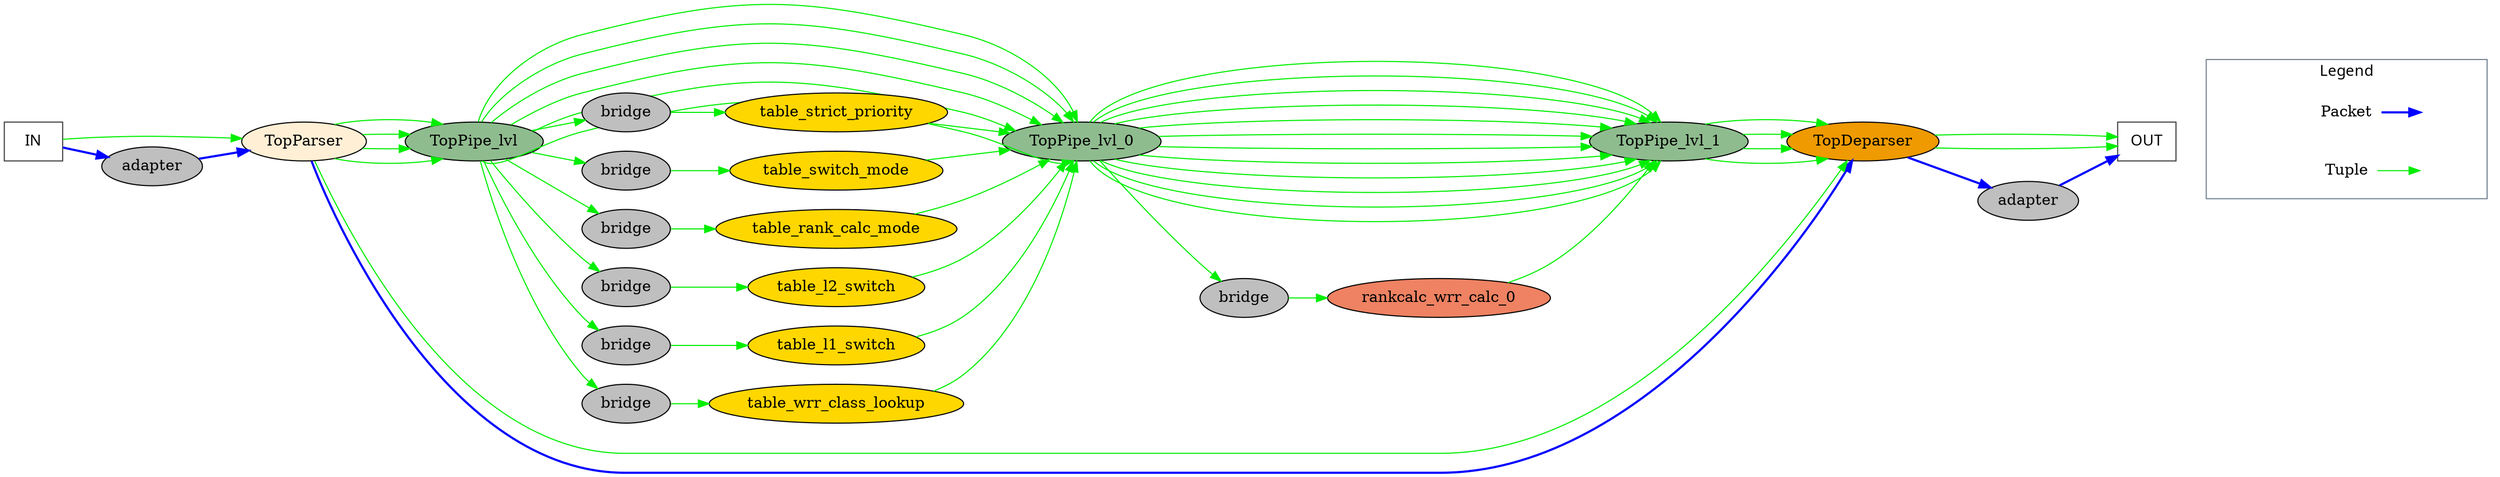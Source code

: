 digraph SimpleSumeSwitch {
rankdir = LR;
_IN_[label = "IN", shape=box, color = gray24,  fontname="times:italic"  ];
_OUT_[label = "OUT", shape=box, color = gray24,  fontname="times:italic"  ];
TopParser[style = filled, fillcolor = papayawhip ];
TopPipe_lvl[style = filled, fillcolor = darkseagreen ];
table_strict_priority[style = filled, fillcolor = gold ];
table_switch_mode[style = filled, fillcolor = gold ];
table_rank_calc_mode[style = filled, fillcolor = gold ];
table_l2_switch[style = filled, fillcolor = gold ];
table_l1_switch[style = filled, fillcolor = gold ];
table_wrr_class_lookup[style = filled, fillcolor = gold ];
TopPipe_lvl_0[style = filled, fillcolor = darkseagreen ];
rankcalc_wrr_calc_0[style = filled, fillcolor = salmon2 ];
TopPipe_lvl_1[style = filled, fillcolor = darkseagreen ];
TopDeparser[style = filled, fillcolor = orange2 ];
S_BRIDGER_for_table_strict_priority_tuple_in_request[label = "bridge", style = filled, fillcolor=gray75 ];
S_BRIDGER_for_table_switch_mode_tuple_in_request[label = "bridge", style = filled, fillcolor=gray75 ];
S_BRIDGER_for_table_rank_calc_mode_tuple_in_request[label = "bridge", style = filled, fillcolor=gray75 ];
S_BRIDGER_for_table_l2_switch_tuple_in_request[label = "bridge", style = filled, fillcolor=gray75 ];
S_BRIDGER_for_table_l1_switch_tuple_in_request[label = "bridge", style = filled, fillcolor=gray75 ];
S_BRIDGER_for_table_wrr_class_lookup_tuple_in_request[label = "bridge", style = filled, fillcolor=gray75 ];
S_BRIDGER_for_rankcalc_wrr_calc_0_tuple_in_rankcalc_wrr_calc_input[label = "bridge", style = filled, fillcolor=gray75 ];
S_PROTOCOL_ADAPTER_INGRESS[label = "adapter", style = filled, fillcolor=gray75 ];
S_PROTOCOL_ADAPTER_EGRESS[label = "adapter", style = filled, fillcolor=gray75 ];
TopPipe_lvl -> TopPipe_lvl_0 [color=green2] ;
TopPipe_lvl -> TopPipe_lvl_0 [color=green2] ;
TopPipe_lvl -> TopPipe_lvl_0 [color=green2] ;
TopPipe_lvl -> TopPipe_lvl_0 [color=green2] ;
TopPipe_lvl -> TopPipe_lvl_0 [color=green2] ;
TopPipe_lvl -> TopPipe_lvl_0 [color=green2] ;
TopPipe_lvl -> S_BRIDGER_for_table_strict_priority_tuple_in_request [color=green2] ;
S_BRIDGER_for_table_strict_priority_tuple_in_request -> table_strict_priority [color=green2] ;
TopPipe_lvl -> S_BRIDGER_for_table_switch_mode_tuple_in_request [color=green2] ;
S_BRIDGER_for_table_switch_mode_tuple_in_request -> table_switch_mode [color=green2] ;
TopPipe_lvl -> S_BRIDGER_for_table_rank_calc_mode_tuple_in_request [color=green2] ;
S_BRIDGER_for_table_rank_calc_mode_tuple_in_request -> table_rank_calc_mode [color=green2] ;
TopPipe_lvl -> S_BRIDGER_for_table_l2_switch_tuple_in_request [color=green2] ;
S_BRIDGER_for_table_l2_switch_tuple_in_request -> table_l2_switch [color=green2] ;
TopPipe_lvl -> S_BRIDGER_for_table_l1_switch_tuple_in_request [color=green2] ;
S_BRIDGER_for_table_l1_switch_tuple_in_request -> table_l1_switch [color=green2] ;
TopPipe_lvl -> S_BRIDGER_for_table_wrr_class_lookup_tuple_in_request [color=green2] ;
S_BRIDGER_for_table_wrr_class_lookup_tuple_in_request -> table_wrr_class_lookup [color=green2] ;
table_strict_priority -> TopPipe_lvl_0 [color=green2] ;
table_switch_mode -> TopPipe_lvl_0 [color=green2] ;
table_rank_calc_mode -> TopPipe_lvl_0 [color=green2] ;
table_l2_switch -> TopPipe_lvl_0 [color=green2] ;
table_l1_switch -> TopPipe_lvl_0 [color=green2] ;
table_wrr_class_lookup -> TopPipe_lvl_0 [color=green2] ;
TopPipe_lvl_0 -> TopPipe_lvl_1 [color=green2] ;
TopPipe_lvl_0 -> TopPipe_lvl_1 [color=green2] ;
TopPipe_lvl_0 -> TopPipe_lvl_1 [color=green2] ;
TopPipe_lvl_0 -> TopPipe_lvl_1 [color=green2] ;
TopPipe_lvl_0 -> TopPipe_lvl_1 [color=green2] ;
TopPipe_lvl_0 -> TopPipe_lvl_1 [color=green2] ;
TopPipe_lvl_0 -> TopPipe_lvl_1 [color=green2] ;
TopPipe_lvl_0 -> TopPipe_lvl_1 [color=green2] ;
TopPipe_lvl_0 -> TopPipe_lvl_1 [color=green2] ;
TopPipe_lvl_0 -> TopPipe_lvl_1 [color=green2] ;
TopPipe_lvl_0 -> TopPipe_lvl_1 [color=green2] ;
TopPipe_lvl_0 -> TopPipe_lvl_1 [color=green2] ;
TopPipe_lvl_0 -> S_BRIDGER_for_rankcalc_wrr_calc_0_tuple_in_rankcalc_wrr_calc_input [color=green2] ;
S_BRIDGER_for_rankcalc_wrr_calc_0_tuple_in_rankcalc_wrr_calc_input -> rankcalc_wrr_calc_0 [color=green2] ;
rankcalc_wrr_calc_0 -> TopPipe_lvl_1 [color=green2] ;
TopParser -> TopPipe_lvl [color=green2] ;
TopPipe_lvl_1 -> TopDeparser [color=green2] ;
TopParser -> TopPipe_lvl [color=green2] ;
TopPipe_lvl_1 -> TopDeparser [color=green2] ;
TopParser -> TopPipe_lvl [color=green2] ;
TopPipe_lvl_1 -> TopDeparser [color=green2] ;
TopDeparser -> _OUT_ [color=green2] ;
_IN_ -> TopParser [color=green2] ;
TopParser -> TopPipe_lvl [color=green2] ;
TopPipe_lvl_1 -> TopDeparser [color=green2] ;
TopDeparser -> _OUT_ [color=green2] ;
_IN_ -> S_PROTOCOL_ADAPTER_INGRESS [color=blue, style = bold] ;
S_PROTOCOL_ADAPTER_INGRESS -> TopParser [color=blue, style = bold] ;
TopParser -> TopDeparser [color=blue, style = bold] ;
TopDeparser -> S_PROTOCOL_ADAPTER_EGRESS [color=blue, style = bold] ;
S_PROTOCOL_ADAPTER_EGRESS -> _OUT_ [color=blue, style = bold] ;
TopParser -> TopDeparser [color=green2] ;
subgraph cluster_0 { 
    node [shape=plaintext];
    
    k3 [label = "Tuple" ];
    k2 [label = "Packet" ];

    d2 [label = "" ];
    d3 [label = "" ];

    anchor [label = "" ];
    
    anchor -> k2 [style=invis];
    anchor -> k3 [style=invis];  
    
    k2 -> d2 [color=blue, style=bold];
    k3 -> d3 [color=green2];
    
    label = "Legend"; fontname="times:bold";
    color=SlateGray
}
_OUT_ -> anchor [style=invis];

}
